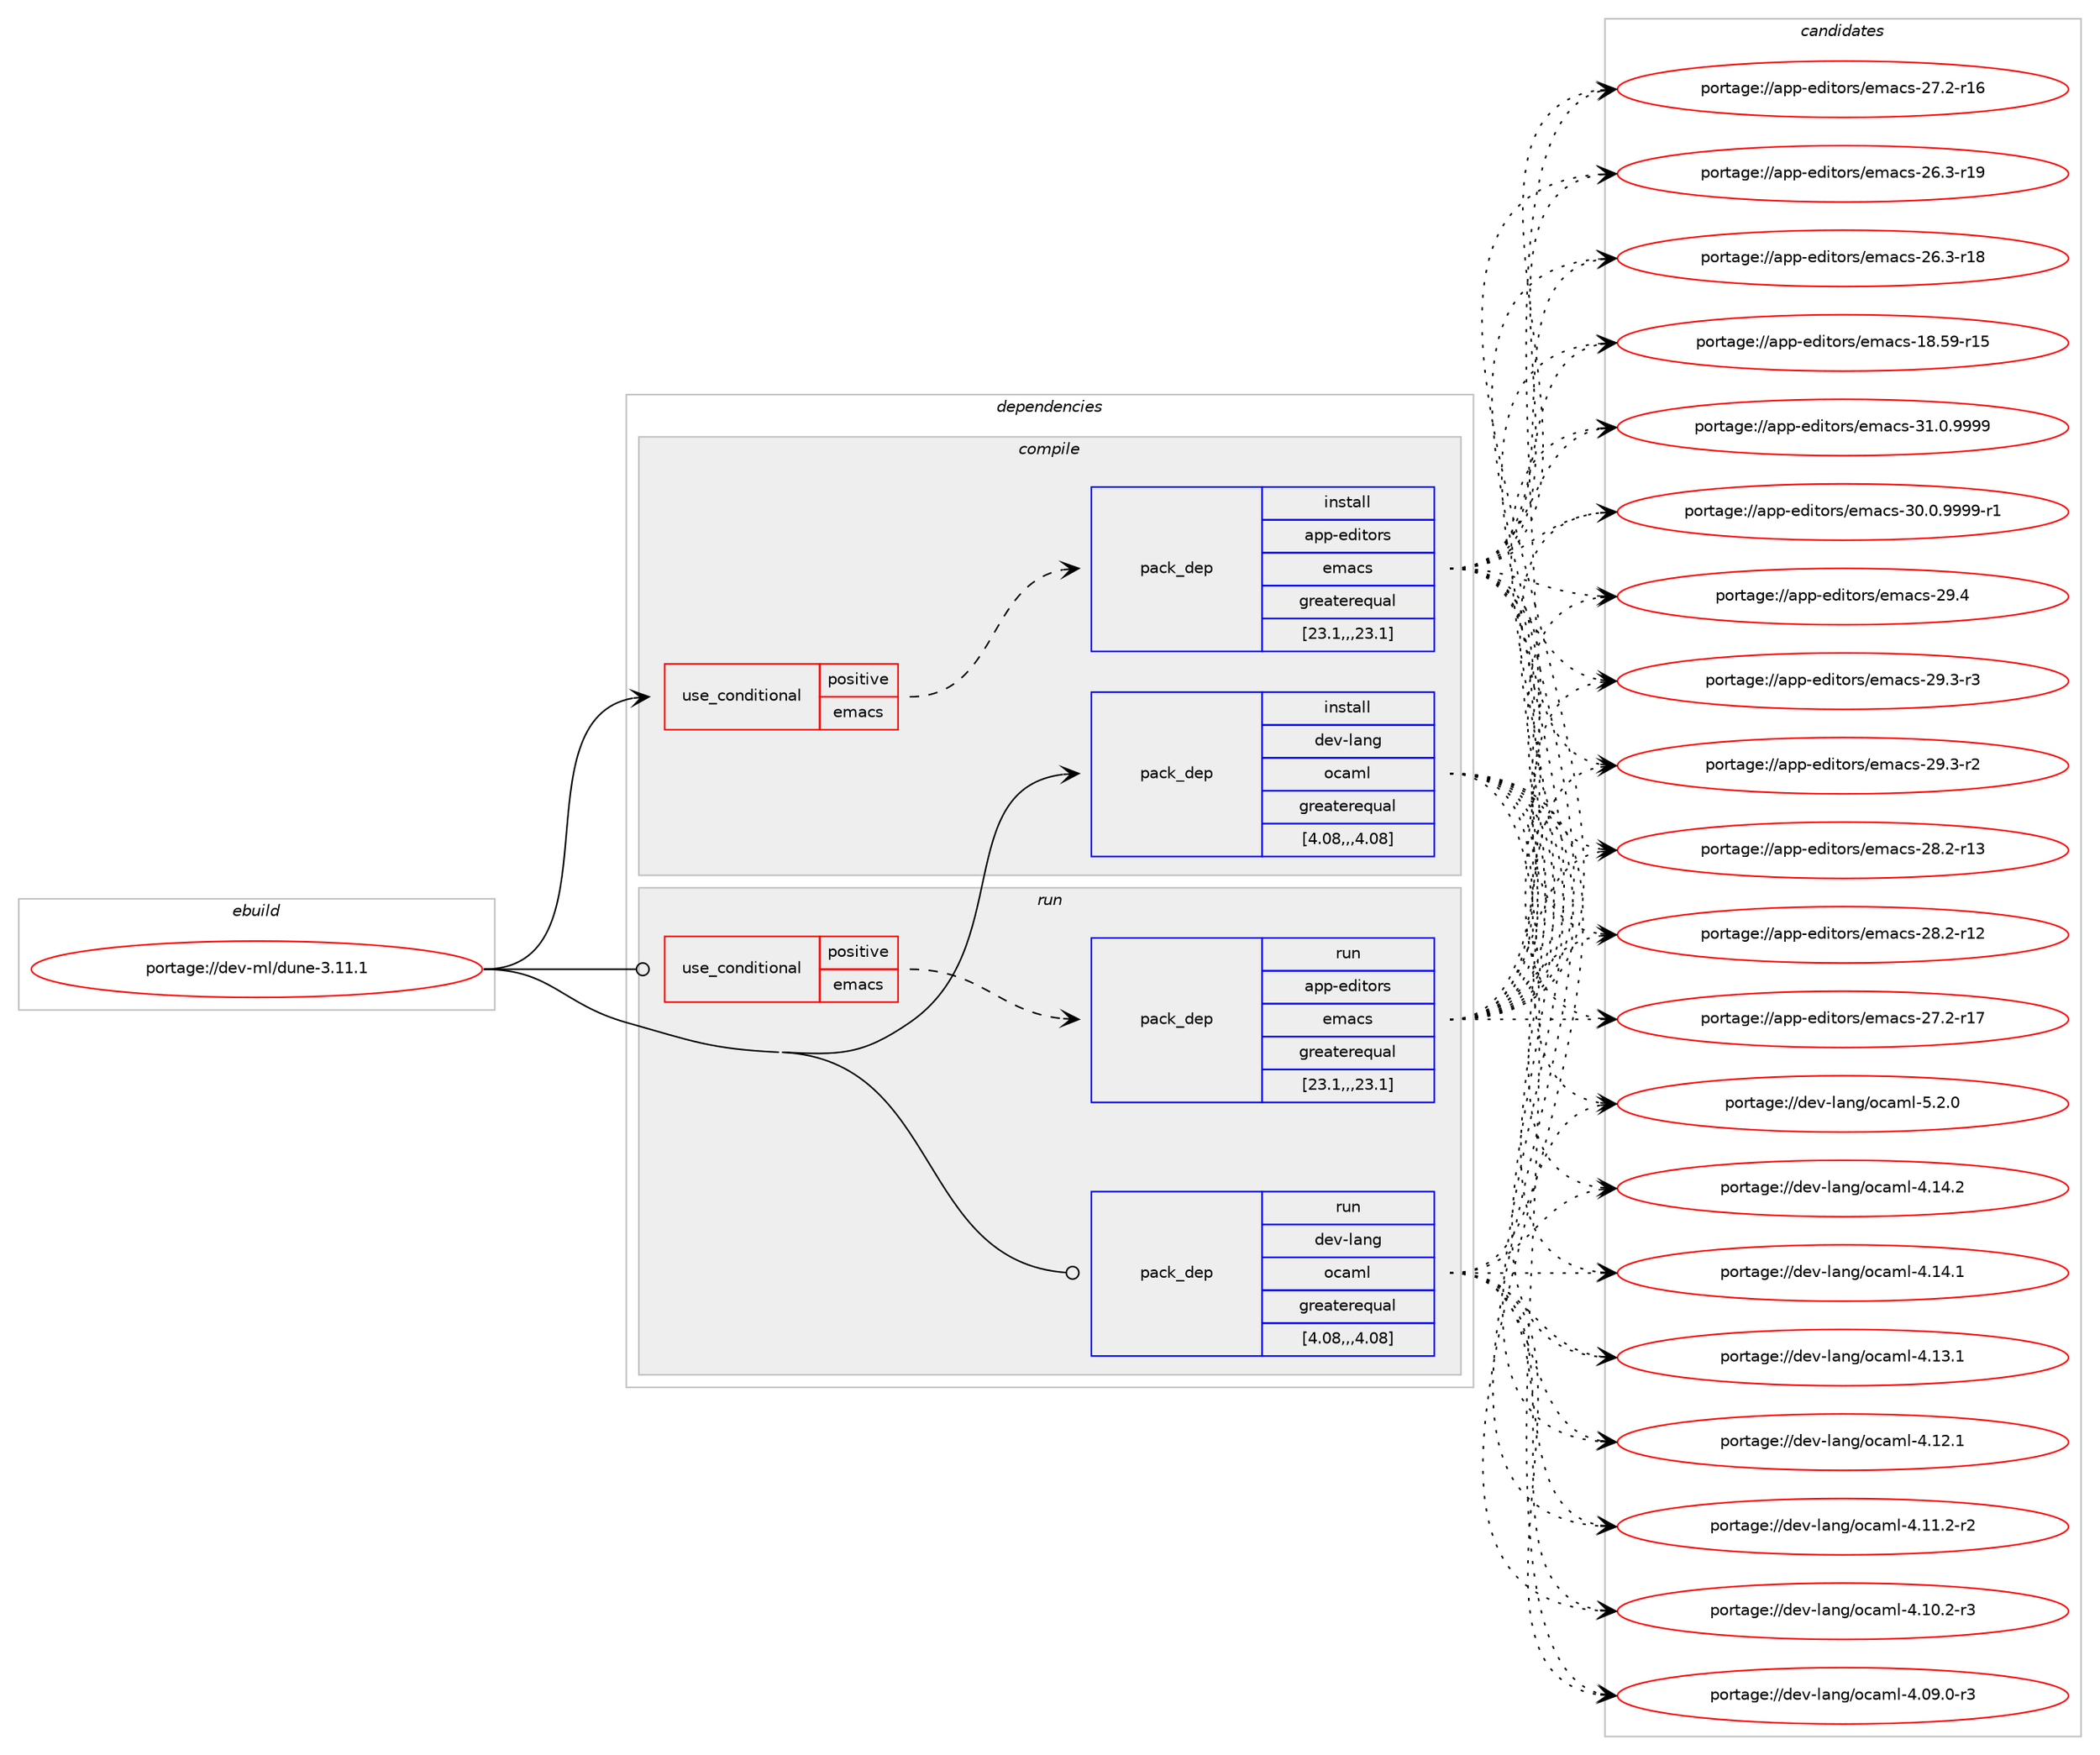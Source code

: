 digraph prolog {

# *************
# Graph options
# *************

newrank=true;
concentrate=true;
compound=true;
graph [rankdir=LR,fontname=Helvetica,fontsize=10,ranksep=1.5];#, ranksep=2.5, nodesep=0.2];
edge  [arrowhead=vee];
node  [fontname=Helvetica,fontsize=10];

# **********
# The ebuild
# **********

subgraph cluster_leftcol {
color=gray;
label=<<i>ebuild</i>>;
id [label="portage://dev-ml/dune-3.11.1", color=red, width=4, href="../dev-ml/dune-3.11.1.svg"];
}

# ****************
# The dependencies
# ****************

subgraph cluster_midcol {
color=gray;
label=<<i>dependencies</i>>;
subgraph cluster_compile {
fillcolor="#eeeeee";
style=filled;
label=<<i>compile</i>>;
subgraph cond29303 {
dependency118958 [label=<<TABLE BORDER="0" CELLBORDER="1" CELLSPACING="0" CELLPADDING="4"><TR><TD ROWSPAN="3" CELLPADDING="10">use_conditional</TD></TR><TR><TD>positive</TD></TR><TR><TD>emacs</TD></TR></TABLE>>, shape=none, color=red];
subgraph pack88456 {
dependency118959 [label=<<TABLE BORDER="0" CELLBORDER="1" CELLSPACING="0" CELLPADDING="4" WIDTH="220"><TR><TD ROWSPAN="6" CELLPADDING="30">pack_dep</TD></TR><TR><TD WIDTH="110">install</TD></TR><TR><TD>app-editors</TD></TR><TR><TD>emacs</TD></TR><TR><TD>greaterequal</TD></TR><TR><TD>[23.1,,,23.1]</TD></TR></TABLE>>, shape=none, color=blue];
}
dependency118958:e -> dependency118959:w [weight=20,style="dashed",arrowhead="vee"];
}
id:e -> dependency118958:w [weight=20,style="solid",arrowhead="vee"];
subgraph pack88457 {
dependency118960 [label=<<TABLE BORDER="0" CELLBORDER="1" CELLSPACING="0" CELLPADDING="4" WIDTH="220"><TR><TD ROWSPAN="6" CELLPADDING="30">pack_dep</TD></TR><TR><TD WIDTH="110">install</TD></TR><TR><TD>dev-lang</TD></TR><TR><TD>ocaml</TD></TR><TR><TD>greaterequal</TD></TR><TR><TD>[4.08,,,4.08]</TD></TR></TABLE>>, shape=none, color=blue];
}
id:e -> dependency118960:w [weight=20,style="solid",arrowhead="vee"];
}
subgraph cluster_compileandrun {
fillcolor="#eeeeee";
style=filled;
label=<<i>compile and run</i>>;
}
subgraph cluster_run {
fillcolor="#eeeeee";
style=filled;
label=<<i>run</i>>;
subgraph cond29304 {
dependency118961 [label=<<TABLE BORDER="0" CELLBORDER="1" CELLSPACING="0" CELLPADDING="4"><TR><TD ROWSPAN="3" CELLPADDING="10">use_conditional</TD></TR><TR><TD>positive</TD></TR><TR><TD>emacs</TD></TR></TABLE>>, shape=none, color=red];
subgraph pack88458 {
dependency118962 [label=<<TABLE BORDER="0" CELLBORDER="1" CELLSPACING="0" CELLPADDING="4" WIDTH="220"><TR><TD ROWSPAN="6" CELLPADDING="30">pack_dep</TD></TR><TR><TD WIDTH="110">run</TD></TR><TR><TD>app-editors</TD></TR><TR><TD>emacs</TD></TR><TR><TD>greaterequal</TD></TR><TR><TD>[23.1,,,23.1]</TD></TR></TABLE>>, shape=none, color=blue];
}
dependency118961:e -> dependency118962:w [weight=20,style="dashed",arrowhead="vee"];
}
id:e -> dependency118961:w [weight=20,style="solid",arrowhead="odot"];
subgraph pack88459 {
dependency118963 [label=<<TABLE BORDER="0" CELLBORDER="1" CELLSPACING="0" CELLPADDING="4" WIDTH="220"><TR><TD ROWSPAN="6" CELLPADDING="30">pack_dep</TD></TR><TR><TD WIDTH="110">run</TD></TR><TR><TD>dev-lang</TD></TR><TR><TD>ocaml</TD></TR><TR><TD>greaterequal</TD></TR><TR><TD>[4.08,,,4.08]</TD></TR></TABLE>>, shape=none, color=blue];
}
id:e -> dependency118963:w [weight=20,style="solid",arrowhead="odot"];
}
}

# **************
# The candidates
# **************

subgraph cluster_choices {
rank=same;
color=gray;
label=<<i>candidates</i>>;

subgraph choice88456 {
color=black;
nodesep=1;
choice971121124510110010511611111411547101109979911545514946484657575757 [label="portage://app-editors/emacs-31.0.9999", color=red, width=4,href="../app-editors/emacs-31.0.9999.svg"];
choice9711211245101100105116111114115471011099799115455148464846575757574511449 [label="portage://app-editors/emacs-30.0.9999-r1", color=red, width=4,href="../app-editors/emacs-30.0.9999-r1.svg"];
choice97112112451011001051161111141154710110997991154550574652 [label="portage://app-editors/emacs-29.4", color=red, width=4,href="../app-editors/emacs-29.4.svg"];
choice971121124510110010511611111411547101109979911545505746514511451 [label="portage://app-editors/emacs-29.3-r3", color=red, width=4,href="../app-editors/emacs-29.3-r3.svg"];
choice971121124510110010511611111411547101109979911545505746514511450 [label="portage://app-editors/emacs-29.3-r2", color=red, width=4,href="../app-editors/emacs-29.3-r2.svg"];
choice97112112451011001051161111141154710110997991154550564650451144951 [label="portage://app-editors/emacs-28.2-r13", color=red, width=4,href="../app-editors/emacs-28.2-r13.svg"];
choice97112112451011001051161111141154710110997991154550564650451144950 [label="portage://app-editors/emacs-28.2-r12", color=red, width=4,href="../app-editors/emacs-28.2-r12.svg"];
choice97112112451011001051161111141154710110997991154550554650451144955 [label="portage://app-editors/emacs-27.2-r17", color=red, width=4,href="../app-editors/emacs-27.2-r17.svg"];
choice97112112451011001051161111141154710110997991154550554650451144954 [label="portage://app-editors/emacs-27.2-r16", color=red, width=4,href="../app-editors/emacs-27.2-r16.svg"];
choice97112112451011001051161111141154710110997991154550544651451144957 [label="portage://app-editors/emacs-26.3-r19", color=red, width=4,href="../app-editors/emacs-26.3-r19.svg"];
choice97112112451011001051161111141154710110997991154550544651451144956 [label="portage://app-editors/emacs-26.3-r18", color=red, width=4,href="../app-editors/emacs-26.3-r18.svg"];
choice9711211245101100105116111114115471011099799115454956465357451144953 [label="portage://app-editors/emacs-18.59-r15", color=red, width=4,href="../app-editors/emacs-18.59-r15.svg"];
dependency118959:e -> choice971121124510110010511611111411547101109979911545514946484657575757:w [style=dotted,weight="100"];
dependency118959:e -> choice9711211245101100105116111114115471011099799115455148464846575757574511449:w [style=dotted,weight="100"];
dependency118959:e -> choice97112112451011001051161111141154710110997991154550574652:w [style=dotted,weight="100"];
dependency118959:e -> choice971121124510110010511611111411547101109979911545505746514511451:w [style=dotted,weight="100"];
dependency118959:e -> choice971121124510110010511611111411547101109979911545505746514511450:w [style=dotted,weight="100"];
dependency118959:e -> choice97112112451011001051161111141154710110997991154550564650451144951:w [style=dotted,weight="100"];
dependency118959:e -> choice97112112451011001051161111141154710110997991154550564650451144950:w [style=dotted,weight="100"];
dependency118959:e -> choice97112112451011001051161111141154710110997991154550554650451144955:w [style=dotted,weight="100"];
dependency118959:e -> choice97112112451011001051161111141154710110997991154550554650451144954:w [style=dotted,weight="100"];
dependency118959:e -> choice97112112451011001051161111141154710110997991154550544651451144957:w [style=dotted,weight="100"];
dependency118959:e -> choice97112112451011001051161111141154710110997991154550544651451144956:w [style=dotted,weight="100"];
dependency118959:e -> choice9711211245101100105116111114115471011099799115454956465357451144953:w [style=dotted,weight="100"];
}
subgraph choice88457 {
color=black;
nodesep=1;
choice1001011184510897110103471119997109108455346504648 [label="portage://dev-lang/ocaml-5.2.0", color=red, width=4,href="../dev-lang/ocaml-5.2.0.svg"];
choice100101118451089711010347111999710910845524649524650 [label="portage://dev-lang/ocaml-4.14.2", color=red, width=4,href="../dev-lang/ocaml-4.14.2.svg"];
choice100101118451089711010347111999710910845524649524649 [label="portage://dev-lang/ocaml-4.14.1", color=red, width=4,href="../dev-lang/ocaml-4.14.1.svg"];
choice100101118451089711010347111999710910845524649514649 [label="portage://dev-lang/ocaml-4.13.1", color=red, width=4,href="../dev-lang/ocaml-4.13.1.svg"];
choice100101118451089711010347111999710910845524649504649 [label="portage://dev-lang/ocaml-4.12.1", color=red, width=4,href="../dev-lang/ocaml-4.12.1.svg"];
choice1001011184510897110103471119997109108455246494946504511450 [label="portage://dev-lang/ocaml-4.11.2-r2", color=red, width=4,href="../dev-lang/ocaml-4.11.2-r2.svg"];
choice1001011184510897110103471119997109108455246494846504511451 [label="portage://dev-lang/ocaml-4.10.2-r3", color=red, width=4,href="../dev-lang/ocaml-4.10.2-r3.svg"];
choice1001011184510897110103471119997109108455246485746484511451 [label="portage://dev-lang/ocaml-4.09.0-r3", color=red, width=4,href="../dev-lang/ocaml-4.09.0-r3.svg"];
dependency118960:e -> choice1001011184510897110103471119997109108455346504648:w [style=dotted,weight="100"];
dependency118960:e -> choice100101118451089711010347111999710910845524649524650:w [style=dotted,weight="100"];
dependency118960:e -> choice100101118451089711010347111999710910845524649524649:w [style=dotted,weight="100"];
dependency118960:e -> choice100101118451089711010347111999710910845524649514649:w [style=dotted,weight="100"];
dependency118960:e -> choice100101118451089711010347111999710910845524649504649:w [style=dotted,weight="100"];
dependency118960:e -> choice1001011184510897110103471119997109108455246494946504511450:w [style=dotted,weight="100"];
dependency118960:e -> choice1001011184510897110103471119997109108455246494846504511451:w [style=dotted,weight="100"];
dependency118960:e -> choice1001011184510897110103471119997109108455246485746484511451:w [style=dotted,weight="100"];
}
subgraph choice88458 {
color=black;
nodesep=1;
choice971121124510110010511611111411547101109979911545514946484657575757 [label="portage://app-editors/emacs-31.0.9999", color=red, width=4,href="../app-editors/emacs-31.0.9999.svg"];
choice9711211245101100105116111114115471011099799115455148464846575757574511449 [label="portage://app-editors/emacs-30.0.9999-r1", color=red, width=4,href="../app-editors/emacs-30.0.9999-r1.svg"];
choice97112112451011001051161111141154710110997991154550574652 [label="portage://app-editors/emacs-29.4", color=red, width=4,href="../app-editors/emacs-29.4.svg"];
choice971121124510110010511611111411547101109979911545505746514511451 [label="portage://app-editors/emacs-29.3-r3", color=red, width=4,href="../app-editors/emacs-29.3-r3.svg"];
choice971121124510110010511611111411547101109979911545505746514511450 [label="portage://app-editors/emacs-29.3-r2", color=red, width=4,href="../app-editors/emacs-29.3-r2.svg"];
choice97112112451011001051161111141154710110997991154550564650451144951 [label="portage://app-editors/emacs-28.2-r13", color=red, width=4,href="../app-editors/emacs-28.2-r13.svg"];
choice97112112451011001051161111141154710110997991154550564650451144950 [label="portage://app-editors/emacs-28.2-r12", color=red, width=4,href="../app-editors/emacs-28.2-r12.svg"];
choice97112112451011001051161111141154710110997991154550554650451144955 [label="portage://app-editors/emacs-27.2-r17", color=red, width=4,href="../app-editors/emacs-27.2-r17.svg"];
choice97112112451011001051161111141154710110997991154550554650451144954 [label="portage://app-editors/emacs-27.2-r16", color=red, width=4,href="../app-editors/emacs-27.2-r16.svg"];
choice97112112451011001051161111141154710110997991154550544651451144957 [label="portage://app-editors/emacs-26.3-r19", color=red, width=4,href="../app-editors/emacs-26.3-r19.svg"];
choice97112112451011001051161111141154710110997991154550544651451144956 [label="portage://app-editors/emacs-26.3-r18", color=red, width=4,href="../app-editors/emacs-26.3-r18.svg"];
choice9711211245101100105116111114115471011099799115454956465357451144953 [label="portage://app-editors/emacs-18.59-r15", color=red, width=4,href="../app-editors/emacs-18.59-r15.svg"];
dependency118962:e -> choice971121124510110010511611111411547101109979911545514946484657575757:w [style=dotted,weight="100"];
dependency118962:e -> choice9711211245101100105116111114115471011099799115455148464846575757574511449:w [style=dotted,weight="100"];
dependency118962:e -> choice97112112451011001051161111141154710110997991154550574652:w [style=dotted,weight="100"];
dependency118962:e -> choice971121124510110010511611111411547101109979911545505746514511451:w [style=dotted,weight="100"];
dependency118962:e -> choice971121124510110010511611111411547101109979911545505746514511450:w [style=dotted,weight="100"];
dependency118962:e -> choice97112112451011001051161111141154710110997991154550564650451144951:w [style=dotted,weight="100"];
dependency118962:e -> choice97112112451011001051161111141154710110997991154550564650451144950:w [style=dotted,weight="100"];
dependency118962:e -> choice97112112451011001051161111141154710110997991154550554650451144955:w [style=dotted,weight="100"];
dependency118962:e -> choice97112112451011001051161111141154710110997991154550554650451144954:w [style=dotted,weight="100"];
dependency118962:e -> choice97112112451011001051161111141154710110997991154550544651451144957:w [style=dotted,weight="100"];
dependency118962:e -> choice97112112451011001051161111141154710110997991154550544651451144956:w [style=dotted,weight="100"];
dependency118962:e -> choice9711211245101100105116111114115471011099799115454956465357451144953:w [style=dotted,weight="100"];
}
subgraph choice88459 {
color=black;
nodesep=1;
choice1001011184510897110103471119997109108455346504648 [label="portage://dev-lang/ocaml-5.2.0", color=red, width=4,href="../dev-lang/ocaml-5.2.0.svg"];
choice100101118451089711010347111999710910845524649524650 [label="portage://dev-lang/ocaml-4.14.2", color=red, width=4,href="../dev-lang/ocaml-4.14.2.svg"];
choice100101118451089711010347111999710910845524649524649 [label="portage://dev-lang/ocaml-4.14.1", color=red, width=4,href="../dev-lang/ocaml-4.14.1.svg"];
choice100101118451089711010347111999710910845524649514649 [label="portage://dev-lang/ocaml-4.13.1", color=red, width=4,href="../dev-lang/ocaml-4.13.1.svg"];
choice100101118451089711010347111999710910845524649504649 [label="portage://dev-lang/ocaml-4.12.1", color=red, width=4,href="../dev-lang/ocaml-4.12.1.svg"];
choice1001011184510897110103471119997109108455246494946504511450 [label="portage://dev-lang/ocaml-4.11.2-r2", color=red, width=4,href="../dev-lang/ocaml-4.11.2-r2.svg"];
choice1001011184510897110103471119997109108455246494846504511451 [label="portage://dev-lang/ocaml-4.10.2-r3", color=red, width=4,href="../dev-lang/ocaml-4.10.2-r3.svg"];
choice1001011184510897110103471119997109108455246485746484511451 [label="portage://dev-lang/ocaml-4.09.0-r3", color=red, width=4,href="../dev-lang/ocaml-4.09.0-r3.svg"];
dependency118963:e -> choice1001011184510897110103471119997109108455346504648:w [style=dotted,weight="100"];
dependency118963:e -> choice100101118451089711010347111999710910845524649524650:w [style=dotted,weight="100"];
dependency118963:e -> choice100101118451089711010347111999710910845524649524649:w [style=dotted,weight="100"];
dependency118963:e -> choice100101118451089711010347111999710910845524649514649:w [style=dotted,weight="100"];
dependency118963:e -> choice100101118451089711010347111999710910845524649504649:w [style=dotted,weight="100"];
dependency118963:e -> choice1001011184510897110103471119997109108455246494946504511450:w [style=dotted,weight="100"];
dependency118963:e -> choice1001011184510897110103471119997109108455246494846504511451:w [style=dotted,weight="100"];
dependency118963:e -> choice1001011184510897110103471119997109108455246485746484511451:w [style=dotted,weight="100"];
}
}

}
